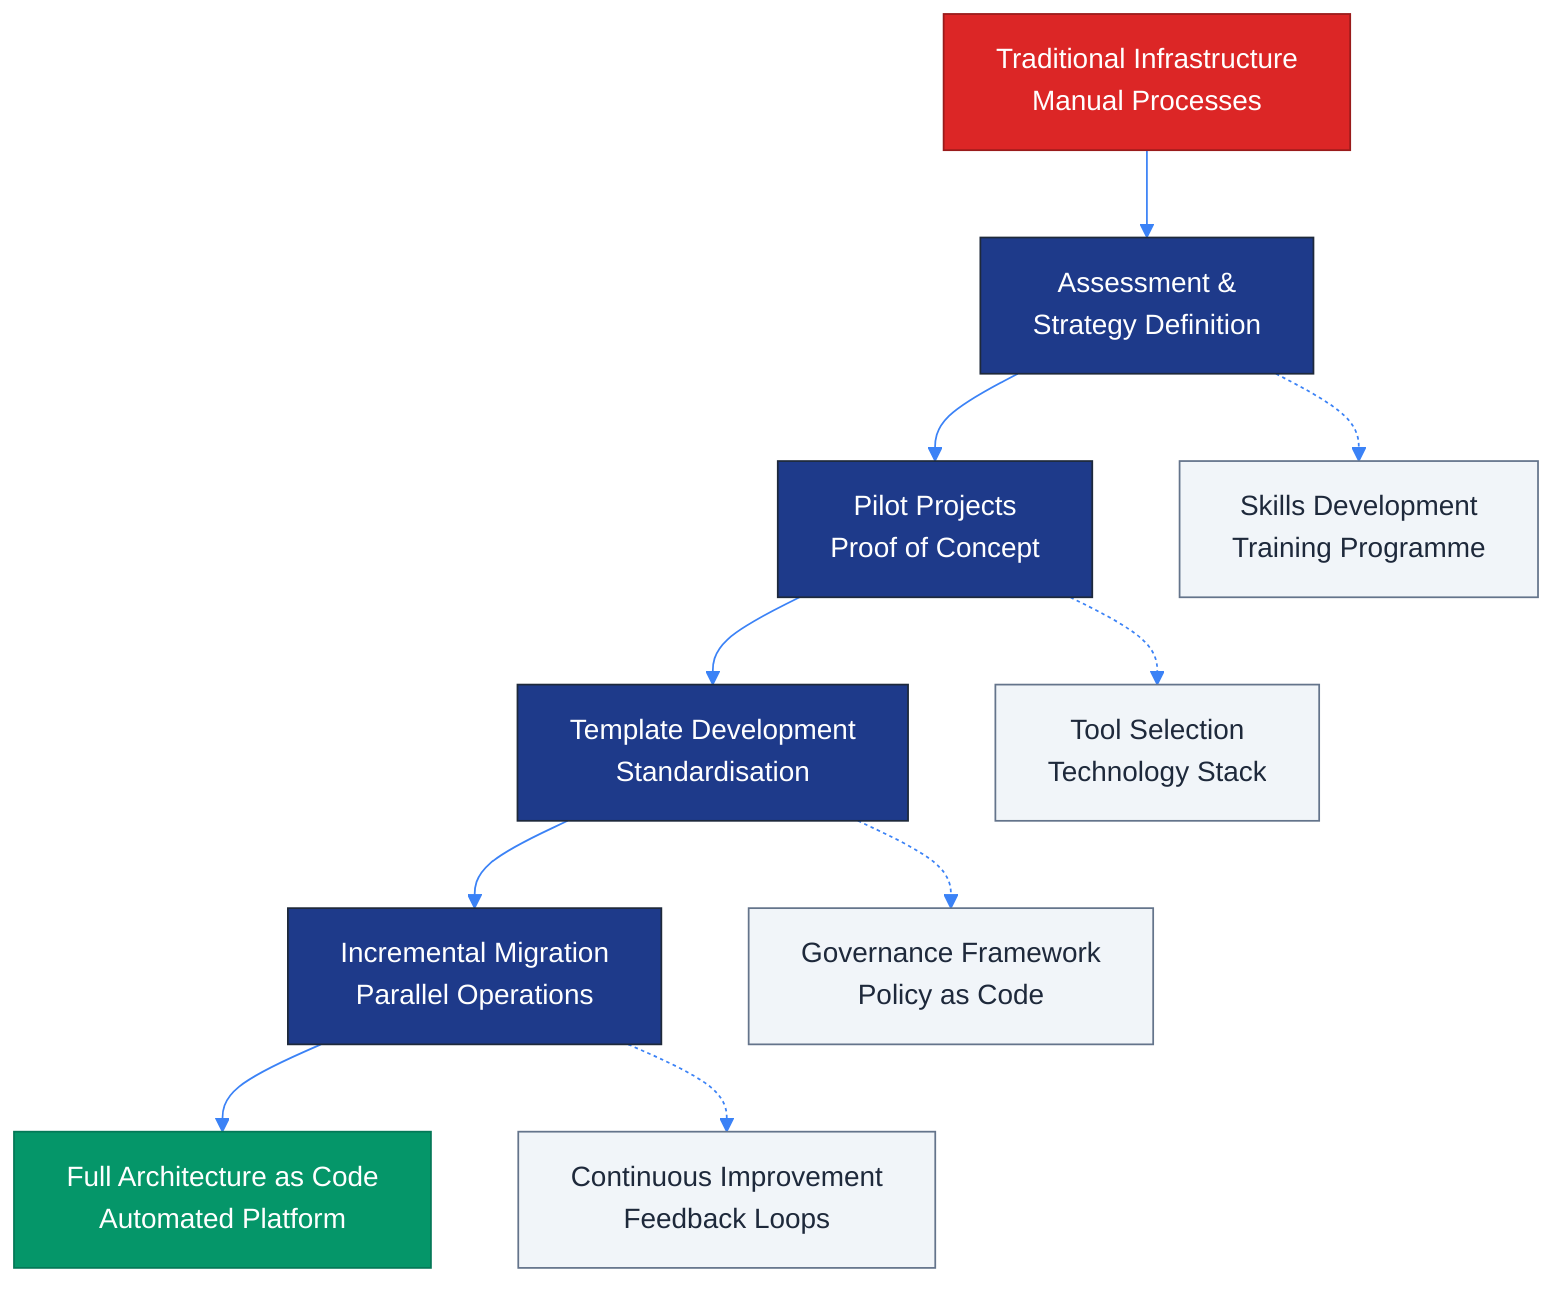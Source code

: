 ---
config:
  theme: 'base'
  themeVariables:
    primaryColor: '#1e3a8a'
    primaryTextColor: '#fff'
    primaryBorderColor: '#1e293b'
    lineColor: '#3b82f6'
    secondaryColor: '#059669'
    tertiaryColor: '#f1f5f9'
    edgeLabelBackground: '#ffffff'
---
graph TB
    A[Traditional Infrastructure<br/>Manual Processes] --> B[Assessment &<br/>Strategy Definition]
    B --> C[Pilot Projects<br/>Proof of Concept]
    C --> D[Template Development<br/>Standardisation]
    D --> E[Incremental Migration<br/>Parallel Operations]
    E --> F[Full Architecture as Code<br/>Automated Platform]
    
    B -.-> G[Skills Development<br/>Training Programme]
    C -.-> H[Tool Selection<br/>Technology Stack]
    D -.-> I[Governance Framework<br/>Policy as Code]
    E -.-> J[Continuous Improvement<br/>Feedback Loops]
    
    style A fill:#dc2626,stroke:#991b1b,color:#fff
    style F fill:#059669,stroke:#047857,color:#fff
    style B fill:#1e3a8a,stroke:#1e293b,color:#fff
    style C fill:#1e3a8a,stroke:#1e293b,color:#fff
    style D fill:#1e3a8a,stroke:#1e293b,color:#fff
    style E fill:#1e3a8a,stroke:#1e293b,color:#fff
    style G fill:#f1f5f9,stroke:#64748b,color:#1e293b
    style H fill:#f1f5f9,stroke:#64748b,color:#1e293b
    style I fill:#f1f5f9,stroke:#64748b,color:#1e293b
    style J fill:#f1f5f9,stroke:#64748b,color:#1e293b